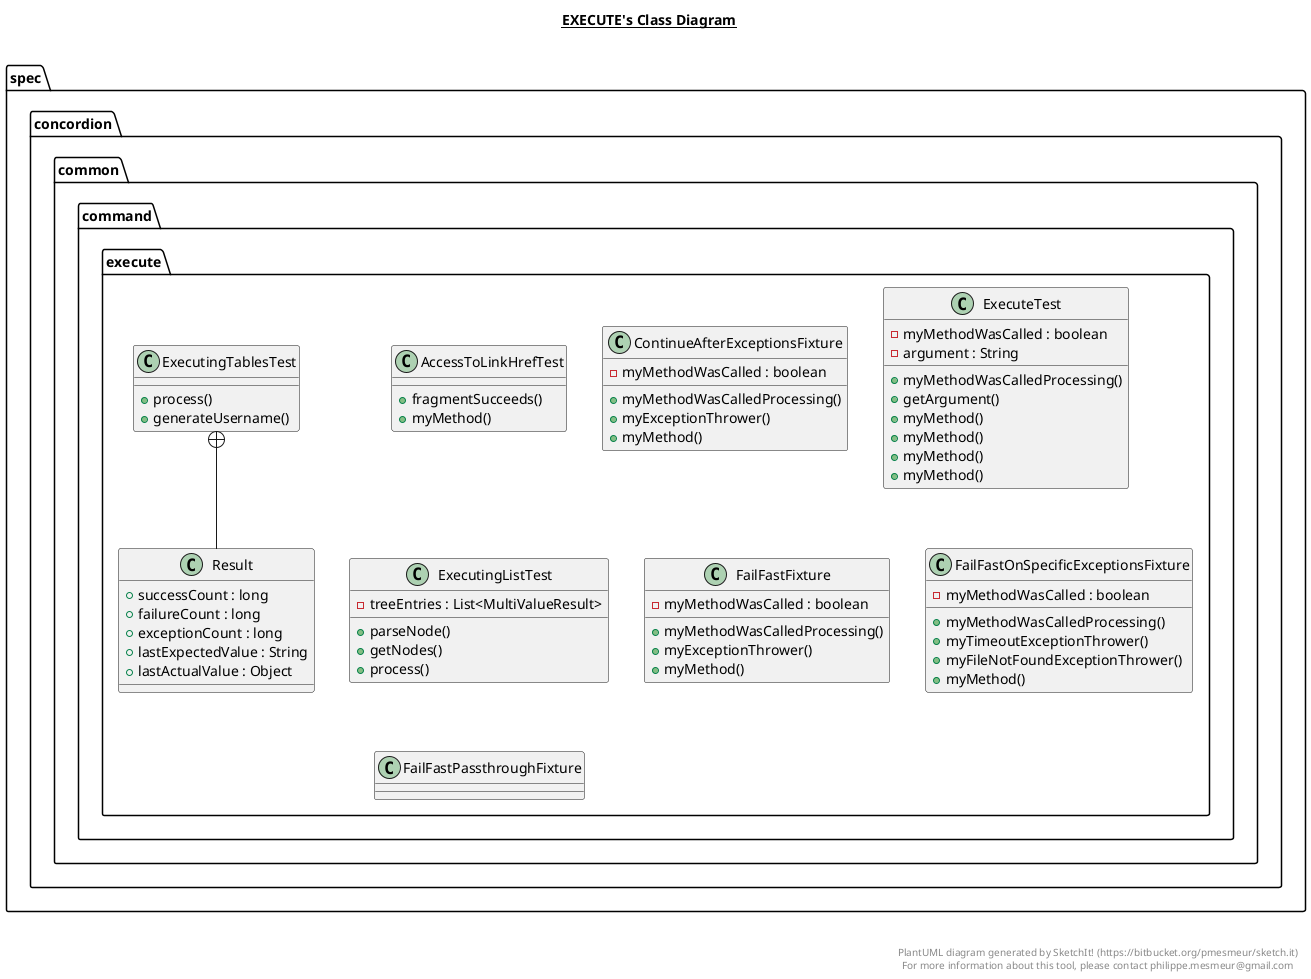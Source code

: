 @startuml

title __EXECUTE's Class Diagram__\n

  package spec.concordion {
    package spec.concordion.common.command {
      package spec.concordion.common.command.execute {
        class AccessToLinkHrefTest {
            + fragmentSucceeds()
            + myMethod()
        }
      }
    }
  }
  

  package spec.concordion {
    package spec.concordion.common.command {
      package spec.concordion.common.command.execute {
        class ContinueAfterExceptionsFixture {
            - myMethodWasCalled : boolean
            + myMethodWasCalledProcessing()
            + myExceptionThrower()
            + myMethod()
        }
      }
    }
  }
  

  package spec.concordion {
    package spec.concordion.common.command {
      package spec.concordion.common.command.execute {
        class ExecuteTest {
            - myMethodWasCalled : boolean
            - argument : String
            + myMethodWasCalledProcessing()
            + getArgument()
            + myMethod()
            + myMethod()
            + myMethod()
            + myMethod()
        }
      }
    }
  }
  

  package spec.concordion {
    package spec.concordion.common.command {
      package spec.concordion.common.command.execute {
        class ExecutingListTest {
            - treeEntries : List<MultiValueResult>
            + parseNode()
            + getNodes()
            + process()
        }
      }
    }
  }
  

  package spec.concordion {
    package spec.concordion.common.command {
      package spec.concordion.common.command.execute {
        class ExecutingTablesTest {
            + process()
            + generateUsername()
        }
      }
    }
  }
  

  package spec.concordion {
    package spec.concordion.common.command {
      package spec.concordion.common.command.execute {
        class Result {
            + successCount : long
            + failureCount : long
            + exceptionCount : long
            + lastExpectedValue : String
            + lastActualValue : Object
        }
      }
    }
  }
  

  package spec.concordion {
    package spec.concordion.common.command {
      package spec.concordion.common.command.execute {
        class FailFastFixture {
            - myMethodWasCalled : boolean
            + myMethodWasCalledProcessing()
            + myExceptionThrower()
            + myMethod()
        }
      }
    }
  }
  

  package spec.concordion {
    package spec.concordion.common.command {
      package spec.concordion.common.command.execute {
        class FailFastOnSpecificExceptionsFixture {
            - myMethodWasCalled : boolean
            + myMethodWasCalledProcessing()
            + myTimeoutExceptionThrower()
            + myFileNotFoundExceptionThrower()
            + myMethod()
        }
      }
    }
  }
  

  package spec.concordion {
    package spec.concordion.common.command {
      package spec.concordion.common.command.execute {
        class FailFastPassthroughFixture {
        }
      }
    }
  }
  

  ExecutingTablesTest +-down- Result


right footer


PlantUML diagram generated by SketchIt! (https://bitbucket.org/pmesmeur/sketch.it)
For more information about this tool, please contact philippe.mesmeur@gmail.com
endfooter

@enduml
